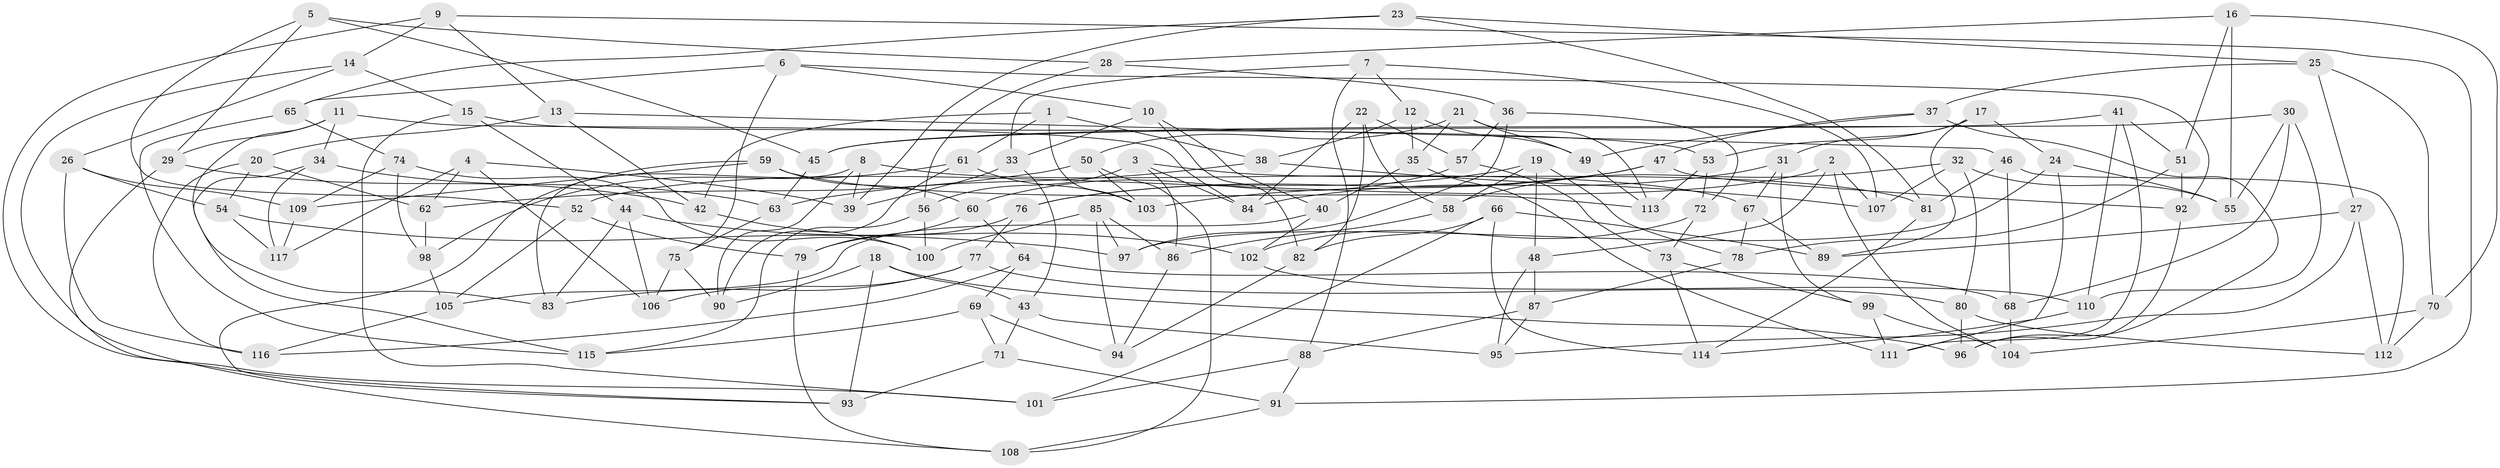 // Generated by graph-tools (version 1.1) at 2025/26/03/09/25 03:26:54]
// undirected, 117 vertices, 234 edges
graph export_dot {
graph [start="1"]
  node [color=gray90,style=filled];
  1;
  2;
  3;
  4;
  5;
  6;
  7;
  8;
  9;
  10;
  11;
  12;
  13;
  14;
  15;
  16;
  17;
  18;
  19;
  20;
  21;
  22;
  23;
  24;
  25;
  26;
  27;
  28;
  29;
  30;
  31;
  32;
  33;
  34;
  35;
  36;
  37;
  38;
  39;
  40;
  41;
  42;
  43;
  44;
  45;
  46;
  47;
  48;
  49;
  50;
  51;
  52;
  53;
  54;
  55;
  56;
  57;
  58;
  59;
  60;
  61;
  62;
  63;
  64;
  65;
  66;
  67;
  68;
  69;
  70;
  71;
  72;
  73;
  74;
  75;
  76;
  77;
  78;
  79;
  80;
  81;
  82;
  83;
  84;
  85;
  86;
  87;
  88;
  89;
  90;
  91;
  92;
  93;
  94;
  95;
  96;
  97;
  98;
  99;
  100;
  101;
  102;
  103;
  104;
  105;
  106;
  107;
  108;
  109;
  110;
  111;
  112;
  113;
  114;
  115;
  116;
  117;
  1 -- 61;
  1 -- 38;
  1 -- 42;
  1 -- 103;
  2 -- 107;
  2 -- 52;
  2 -- 104;
  2 -- 48;
  3 -- 56;
  3 -- 86;
  3 -- 84;
  3 -- 81;
  4 -- 62;
  4 -- 39;
  4 -- 106;
  4 -- 117;
  5 -- 52;
  5 -- 28;
  5 -- 45;
  5 -- 29;
  6 -- 10;
  6 -- 65;
  6 -- 75;
  6 -- 92;
  7 -- 33;
  7 -- 88;
  7 -- 107;
  7 -- 12;
  8 -- 67;
  8 -- 90;
  8 -- 83;
  8 -- 39;
  9 -- 91;
  9 -- 13;
  9 -- 14;
  9 -- 93;
  10 -- 82;
  10 -- 33;
  10 -- 40;
  11 -- 34;
  11 -- 29;
  11 -- 83;
  11 -- 84;
  12 -- 49;
  12 -- 35;
  12 -- 38;
  13 -- 20;
  13 -- 42;
  13 -- 46;
  14 -- 15;
  14 -- 101;
  14 -- 26;
  15 -- 44;
  15 -- 101;
  15 -- 53;
  16 -- 70;
  16 -- 51;
  16 -- 55;
  16 -- 28;
  17 -- 31;
  17 -- 89;
  17 -- 24;
  17 -- 53;
  18 -- 90;
  18 -- 96;
  18 -- 43;
  18 -- 93;
  19 -- 58;
  19 -- 76;
  19 -- 78;
  19 -- 48;
  20 -- 62;
  20 -- 54;
  20 -- 116;
  21 -- 113;
  21 -- 49;
  21 -- 50;
  21 -- 35;
  22 -- 84;
  22 -- 57;
  22 -- 58;
  22 -- 82;
  23 -- 39;
  23 -- 65;
  23 -- 25;
  23 -- 81;
  24 -- 111;
  24 -- 55;
  24 -- 97;
  25 -- 70;
  25 -- 27;
  25 -- 37;
  26 -- 109;
  26 -- 116;
  26 -- 54;
  27 -- 112;
  27 -- 89;
  27 -- 95;
  28 -- 36;
  28 -- 56;
  29 -- 108;
  29 -- 42;
  30 -- 55;
  30 -- 110;
  30 -- 45;
  30 -- 68;
  31 -- 84;
  31 -- 99;
  31 -- 67;
  32 -- 58;
  32 -- 80;
  32 -- 55;
  32 -- 107;
  33 -- 39;
  33 -- 43;
  34 -- 117;
  34 -- 63;
  34 -- 115;
  35 -- 40;
  35 -- 111;
  36 -- 72;
  36 -- 57;
  36 -- 97;
  37 -- 96;
  37 -- 47;
  37 -- 49;
  38 -- 63;
  38 -- 107;
  40 -- 102;
  40 -- 105;
  41 -- 51;
  41 -- 45;
  41 -- 110;
  41 -- 111;
  42 -- 100;
  43 -- 95;
  43 -- 71;
  44 -- 102;
  44 -- 83;
  44 -- 106;
  45 -- 63;
  46 -- 81;
  46 -- 112;
  46 -- 68;
  47 -- 76;
  47 -- 92;
  47 -- 103;
  48 -- 95;
  48 -- 87;
  49 -- 113;
  50 -- 108;
  50 -- 62;
  50 -- 103;
  51 -- 92;
  51 -- 78;
  52 -- 105;
  52 -- 79;
  53 -- 72;
  53 -- 113;
  54 -- 117;
  54 -- 97;
  56 -- 115;
  56 -- 100;
  57 -- 60;
  57 -- 73;
  58 -- 86;
  59 -- 93;
  59 -- 60;
  59 -- 113;
  59 -- 109;
  60 -- 64;
  60 -- 79;
  61 -- 90;
  61 -- 103;
  61 -- 98;
  62 -- 98;
  63 -- 75;
  64 -- 69;
  64 -- 68;
  64 -- 116;
  65 -- 115;
  65 -- 74;
  66 -- 101;
  66 -- 114;
  66 -- 89;
  66 -- 82;
  67 -- 89;
  67 -- 78;
  68 -- 104;
  69 -- 71;
  69 -- 115;
  69 -- 94;
  70 -- 104;
  70 -- 112;
  71 -- 91;
  71 -- 93;
  72 -- 73;
  72 -- 102;
  73 -- 114;
  73 -- 99;
  74 -- 100;
  74 -- 98;
  74 -- 109;
  75 -- 106;
  75 -- 90;
  76 -- 79;
  76 -- 77;
  77 -- 80;
  77 -- 83;
  77 -- 106;
  78 -- 87;
  79 -- 108;
  80 -- 96;
  80 -- 112;
  81 -- 114;
  82 -- 94;
  85 -- 100;
  85 -- 94;
  85 -- 97;
  85 -- 86;
  86 -- 94;
  87 -- 88;
  87 -- 95;
  88 -- 101;
  88 -- 91;
  91 -- 108;
  92 -- 96;
  98 -- 105;
  99 -- 104;
  99 -- 111;
  102 -- 110;
  105 -- 116;
  109 -- 117;
  110 -- 114;
}
